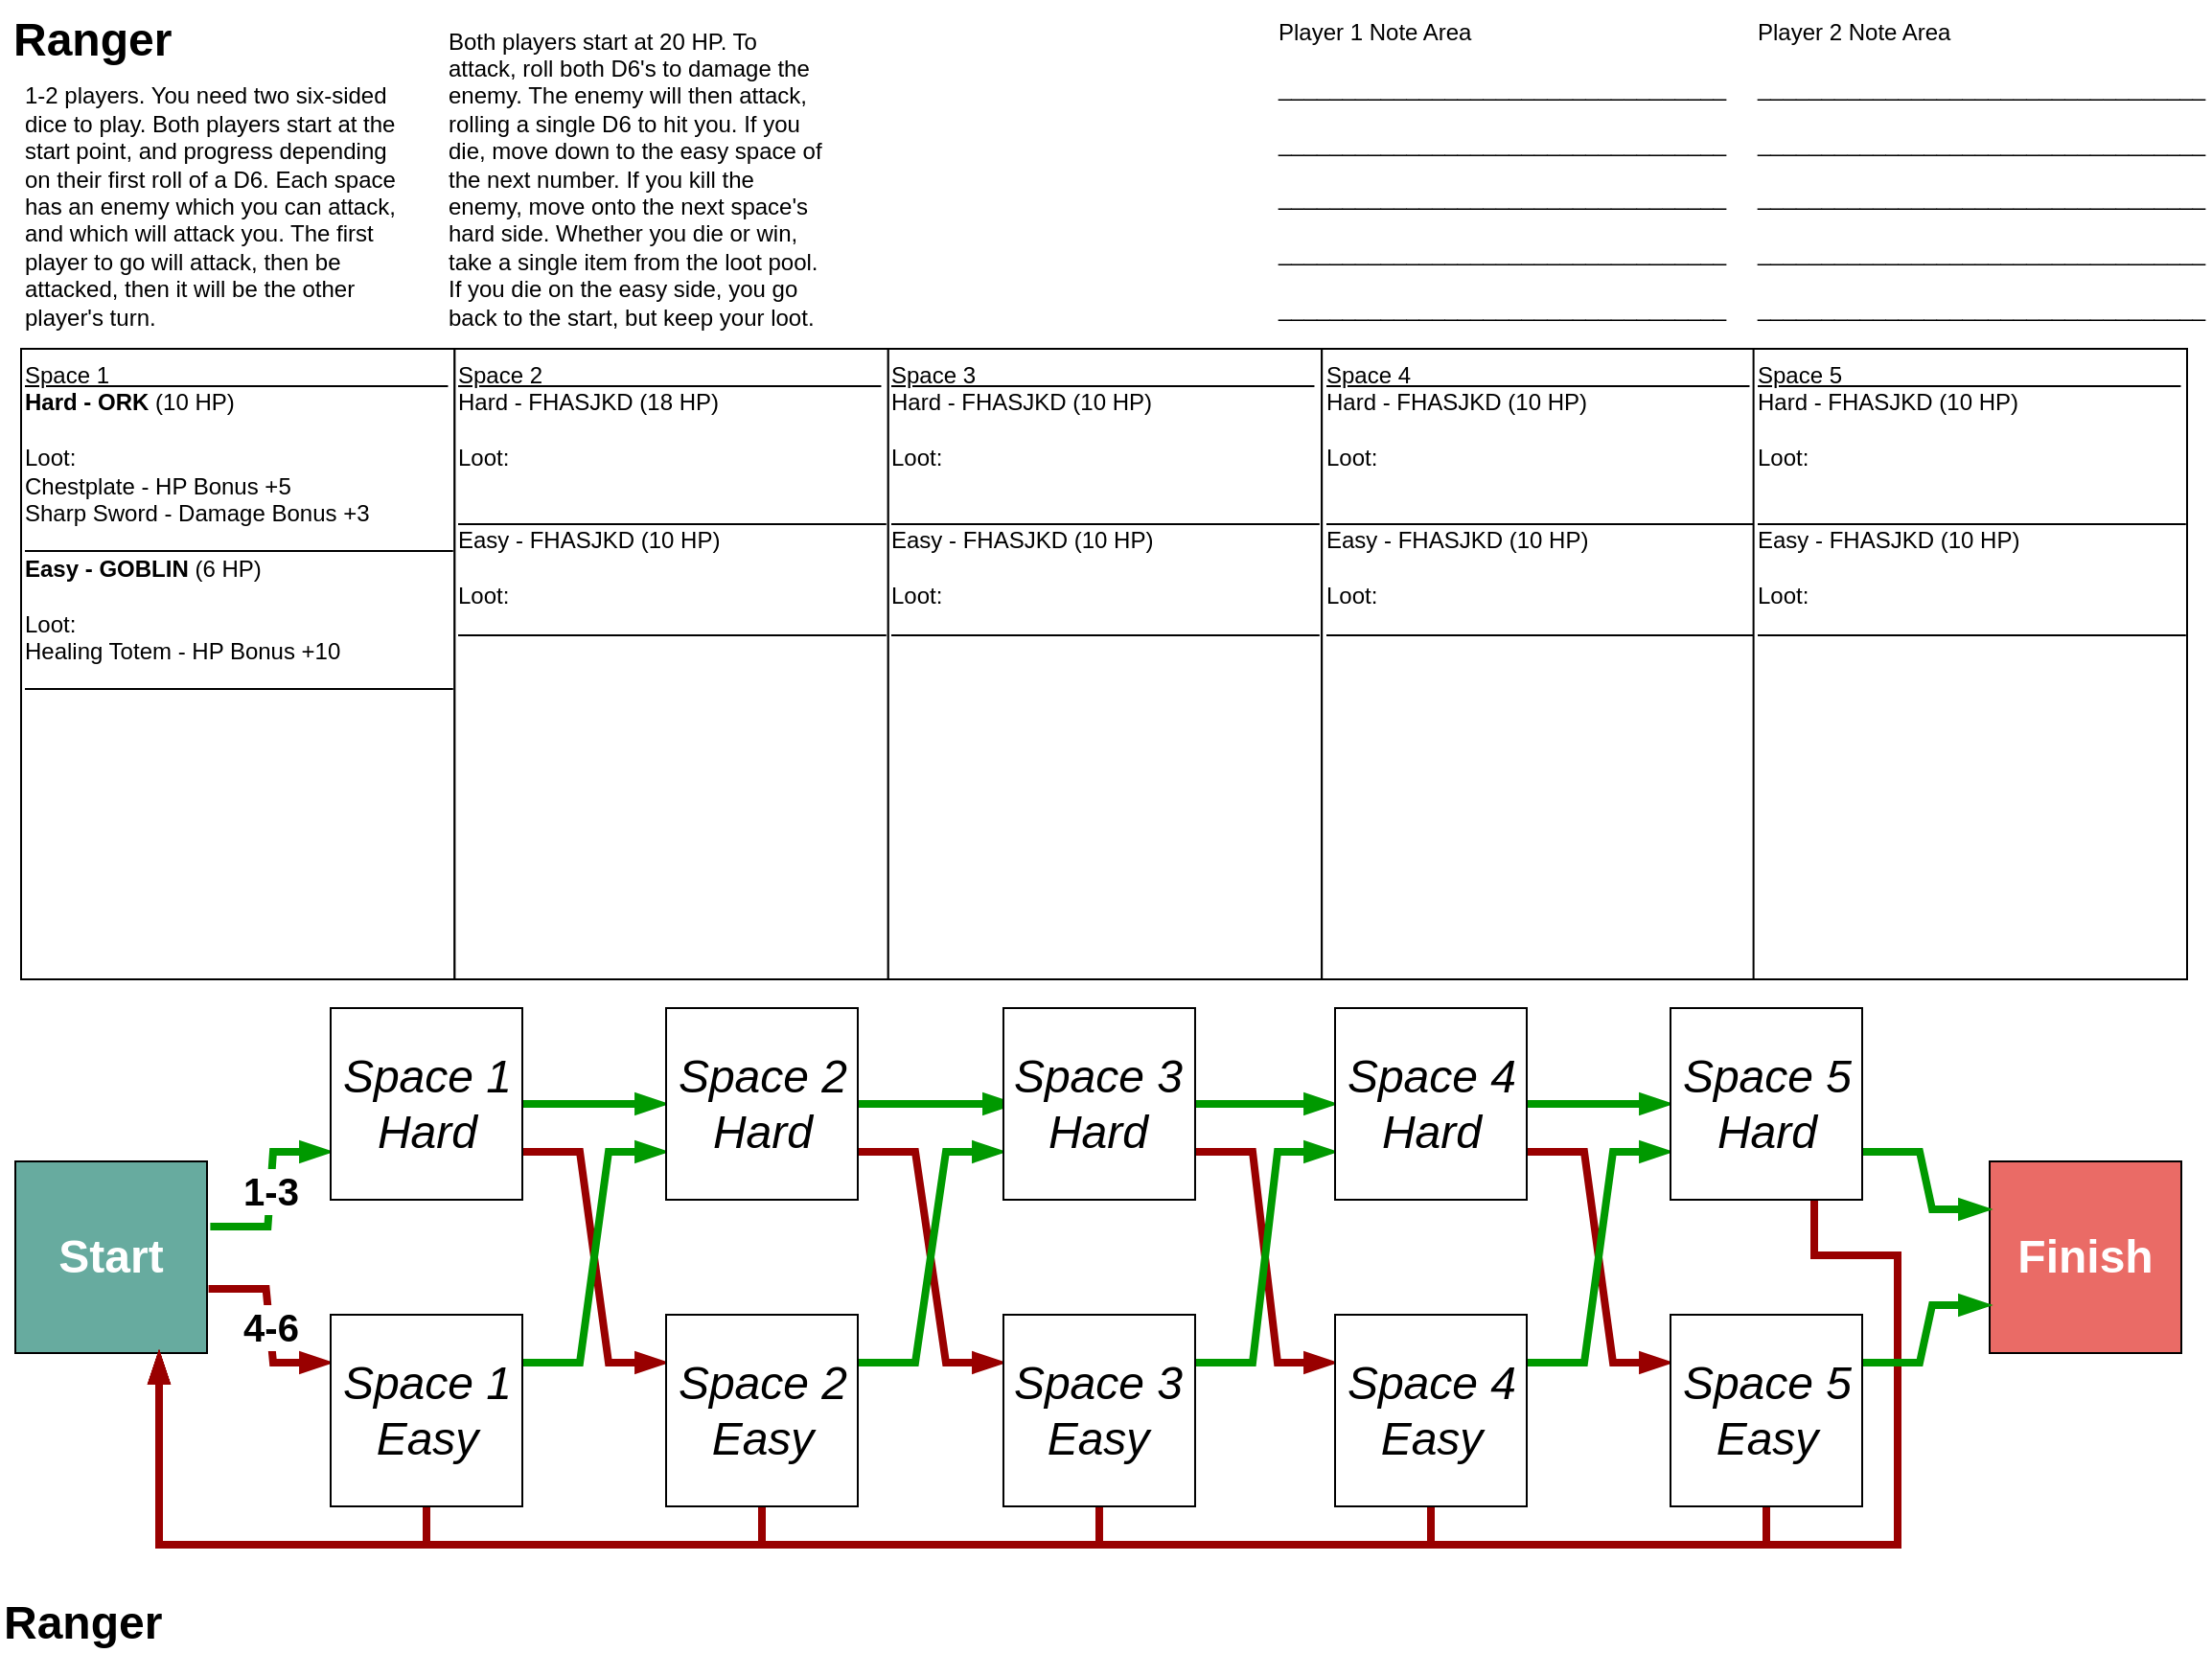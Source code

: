 <mxfile version="13.7.9" type="device"><diagram id="sgAzwdcBSPgjyHLSnam3" name="Page-1"><mxGraphModel dx="1956" dy="1111" grid="0" gridSize="10" guides="1" tooltips="1" connect="1" arrows="1" fold="1" page="1" pageScale="1" pageWidth="1169" pageHeight="827" background="#FFFFFF" math="0" shadow="0"><root><mxCell id="0"/><mxCell id="1" parent="0"/><mxCell id="199" value="&lt;font style=&quot;font-size: 24px&quot;&gt;&lt;b&gt;Ranger&lt;/b&gt;&lt;/font&gt;" style="text;html=1;strokeColor=none;fillColor=none;align=left;verticalAlign=middle;whiteSpace=wrap;rounded=0;labelBackgroundColor=#ffffff;fontSize=16;" parent="1" vertex="1"><mxGeometry x="14" y="11" width="216" height="29" as="geometry"/></mxCell><mxCell id="jTKj2u-NiL81DQnvxjO0-349" value="1-3" style="rounded=0;orthogonalLoop=1;jettySize=auto;html=1;entryX=0;entryY=0.75;entryDx=0;entryDy=0;fontSize=20;exitX=1.017;exitY=0.34;exitDx=0;exitDy=0;fontStyle=1;strokeWidth=4;endArrow=blockThin;endFill=1;edgeStyle=entityRelationEdgeStyle;strokeColor=#009900;exitPerimeter=0;" parent="1" source="72" target="jTKj2u-NiL81DQnvxjO0-335" edge="1"><mxGeometry relative="1" as="geometry"/></mxCell><mxCell id="jTKj2u-NiL81DQnvxjO0-350" value="4-6" style="rounded=0;orthogonalLoop=1;jettySize=auto;html=1;entryX=0;entryY=0.25;entryDx=0;entryDy=0;fontSize=20;exitX=1.008;exitY=0.665;exitDx=0;exitDy=0;fontStyle=1;strokeWidth=4;endArrow=blockThin;endFill=1;edgeStyle=entityRelationEdgeStyle;strokeColor=#990000;exitPerimeter=0;" parent="1" source="72" target="jTKj2u-NiL81DQnvxjO0-336" edge="1"><mxGeometry relative="1" as="geometry"/></mxCell><mxCell id="72" value="Start" style="rounded=0;whiteSpace=wrap;html=1;labelBackgroundColor=none;fontSize=24;fillColor=#67AB9F;fontColor=#FFFFFF;fontStyle=1" parent="1" vertex="1"><mxGeometry x="17" y="611" width="100" height="100" as="geometry"/></mxCell><mxCell id="85" value="Finish" style="rounded=0;whiteSpace=wrap;html=1;labelBackgroundColor=none;fontSize=24;fontColor=#FFFFFF;fillColor=#EA6B66;fontStyle=1" parent="1" vertex="1"><mxGeometry x="1047" y="611" width="100" height="100" as="geometry"/></mxCell><mxCell id="253" value="1-6" style="edgeStyle=orthogonalEdgeStyle;rounded=0;orthogonalLoop=1;jettySize=auto;html=1;endArrow=block;endFill=1;fontSize=10;fontStyle=1;horizontal=1;verticalAlign=middle;labelPosition=center;verticalLabelPosition=middle;align=center;fontFamily=Helvetica;" parent="1" edge="1"><mxGeometry relative="1" as="geometry"><mxPoint x="149" y="1044" as="sourcePoint"/></mxGeometry></mxCell><mxCell id="238" value="4-6" style="edgeStyle=orthogonalEdgeStyle;rounded=0;orthogonalLoop=1;jettySize=auto;html=1;fontSize=10;endArrow=block;endFill=1;fontStyle=1;horizontal=1;verticalAlign=middle;labelPosition=center;verticalLabelPosition=middle;align=center;fontFamily=Helvetica;" parent="1" edge="1"><mxGeometry relative="1" as="geometry"><mxPoint x="189" y="883.5" as="targetPoint"/></mxGeometry></mxCell><mxCell id="258" value="4-6" style="edgeStyle=orthogonalEdgeStyle;rounded=0;orthogonalLoop=1;jettySize=auto;html=1;entryX=0;entryY=0.25;entryDx=0;entryDy=0;endArrow=block;endFill=1;fontSize=10;exitX=1;exitY=0.75;exitDx=0;exitDy=0;fontStyle=1;horizontal=1;verticalAlign=middle;labelPosition=center;verticalLabelPosition=middle;align=center;fontFamily=Helvetica;" parent="1" edge="1"><mxGeometry relative="1" as="geometry"><mxPoint x="269" y="1074" as="targetPoint"/></mxGeometry></mxCell><mxCell id="249" value="2-3" style="edgeStyle=orthogonalEdgeStyle;rounded=0;orthogonalLoop=1;jettySize=auto;html=1;entryX=0;entryY=0.5;entryDx=0;entryDy=0;fontSize=10;exitX=1;exitY=0.25;exitDx=0;exitDy=0;endArrow=block;endFill=1;fontStyle=1;horizontal=1;verticalAlign=middle;labelPosition=center;verticalLabelPosition=middle;align=center;fontFamily=Helvetica;" parent="1" edge="1"><mxGeometry relative="1" as="geometry"><mxPoint x="269" y="843.5" as="targetPoint"/></mxGeometry></mxCell><mxCell id="283" value="3-6" style="edgeStyle=orthogonalEdgeStyle;rounded=0;orthogonalLoop=1;jettySize=auto;html=1;entryX=0;entryY=0.5;entryDx=0;entryDy=0;endArrow=block;endFill=1;fontFamily=Helvetica;fontSize=10;fontColor=#000000;fontStyle=1" parent="1" edge="1"><mxGeometry relative="1" as="geometry"><mxPoint x="309" y="1084" as="sourcePoint"/></mxGeometry></mxCell><mxCell id="276" value="1-3" style="edgeStyle=orthogonalEdgeStyle;rounded=0;orthogonalLoop=1;jettySize=auto;html=1;entryX=0;entryY=0.25;entryDx=0;entryDy=0;endArrow=block;endFill=1;fontFamily=Helvetica;fontSize=10;fontColor=#000000;exitX=1;exitY=0.25;exitDx=0;exitDy=0;fontStyle=1" parent="1" edge="1"><mxGeometry relative="1" as="geometry"><mxPoint x="349" y="833.5" as="targetPoint"/></mxGeometry></mxCell><mxCell id="300" value="1-4" style="edgeStyle=orthogonalEdgeStyle;rounded=0;orthogonalLoop=1;jettySize=auto;html=1;entryX=0.25;entryY=1;entryDx=0;entryDy=0;endArrow=block;endFill=1;fontFamily=Helvetica;fontSize=10;fontColor=#000000;fontStyle=1" parent="1" edge="1"><mxGeometry relative="1" as="geometry"><Array as="points"><mxPoint x="439" y="1075"/></Array><mxPoint x="439" y="1064" as="targetPoint"/></mxGeometry></mxCell><mxCell id="309" value="6" style="edgeStyle=orthogonalEdgeStyle;rounded=0;orthogonalLoop=1;jettySize=auto;html=1;entryX=0.25;entryY=1;entryDx=0;entryDy=0;endArrow=block;endFill=1;fontFamily=Helvetica;fontSize=10;fontColor=#000000;exitX=1;exitY=0.75;exitDx=0;exitDy=0;fontStyle=1" parent="1" edge="1"><mxGeometry relative="1" as="geometry"><mxPoint x="599" y="1064" as="targetPoint"/></mxGeometry></mxCell><mxCell id="308" value="1-6" style="edgeStyle=orthogonalEdgeStyle;rounded=0;orthogonalLoop=1;jettySize=auto;html=1;entryX=0.5;entryY=0;entryDx=0;entryDy=0;endArrow=block;endFill=1;fontFamily=Helvetica;fontSize=10;fontColor=#000000;fontStyle=1" parent="1" edge="1"><mxGeometry relative="1" as="geometry"><mxPoint x="449" y="863.5" as="targetPoint"/></mxGeometry></mxCell><mxCell id="319" value="1-2" style="edgeStyle=orthogonalEdgeStyle;rounded=0;orthogonalLoop=1;jettySize=auto;html=1;entryX=0;entryY=0.5;entryDx=0;entryDy=0;endArrow=block;endFill=1;fontFamily=Helvetica;fontSize=10;fontColor=#000000;fontStyle=1" parent="1" edge="1"><mxGeometry relative="1" as="geometry"><mxPoint x="589" y="883" as="targetPoint"/></mxGeometry></mxCell><mxCell id="315" value="1-3" style="edgeStyle=orthogonalEdgeStyle;rounded=0;orthogonalLoop=1;jettySize=auto;html=1;entryX=0;entryY=0.75;entryDx=0;entryDy=0;endArrow=block;endFill=1;fontFamily=Helvetica;fontSize=10;fontColor=#000000;fontStyle=1" parent="1" edge="1"><mxGeometry relative="1" as="geometry"><Array as="points"><mxPoint x="649" y="1054"/></Array><mxPoint x="669" y="1054" as="targetPoint"/></mxGeometry></mxCell><mxCell id="328" value="1-3" style="edgeStyle=orthogonalEdgeStyle;rounded=0;orthogonalLoop=1;jettySize=auto;html=1;entryX=0;entryY=0.5;entryDx=0;entryDy=0;endArrow=block;endFill=1;fontFamily=Helvetica;fontSize=10;fontColor=#000000;fontStyle=1" parent="1" edge="1"><mxGeometry relative="1" as="geometry"><mxPoint x="629" y="883" as="sourcePoint"/></mxGeometry></mxCell><mxCell id="327" value="1-4" style="edgeStyle=orthogonalEdgeStyle;rounded=0;orthogonalLoop=1;jettySize=auto;html=1;entryX=1;entryY=0.5;entryDx=0;entryDy=0;endArrow=block;endFill=1;fontFamily=Helvetica;fontSize=10;fontColor=#000000;fontStyle=1" parent="1" edge="1"><mxGeometry relative="1" as="geometry"><mxPoint x="669" y="1044" as="sourcePoint"/></mxGeometry></mxCell><mxCell id="TPcebYR7O968TR7-VPbS-356" style="rounded=0;orthogonalLoop=1;jettySize=auto;html=1;fontSize=16;entryX=0;entryY=0.25;entryDx=0;entryDy=0;exitX=1;exitY=0.75;exitDx=0;exitDy=0;edgeStyle=entityRelationEdgeStyle;strokeColor=#990000;strokeWidth=4;endArrow=blockThin;endFill=1;" parent="1" source="jTKj2u-NiL81DQnvxjO0-335" target="jTKj2u-NiL81DQnvxjO0-339" edge="1"><mxGeometry relative="1" as="geometry"><mxPoint x="312" y="667.167" as="targetPoint"/></mxGeometry></mxCell><mxCell id="TPcebYR7O968TR7-VPbS-358" style="edgeStyle=none;rounded=0;orthogonalLoop=1;jettySize=auto;html=1;fontSize=16;strokeWidth=4;endArrow=blockThin;endFill=1;strokeColor=#009900;" parent="1" source="jTKj2u-NiL81DQnvxjO0-335" target="jTKj2u-NiL81DQnvxjO0-337" edge="1"><mxGeometry relative="1" as="geometry"/></mxCell><mxCell id="jTKj2u-NiL81DQnvxjO0-335" value="Space 1&lt;br&gt;Hard" style="rounded=0;whiteSpace=wrap;html=1;fontSize=24;fontStyle=2" parent="1" vertex="1"><mxGeometry x="181.5" y="531" width="100" height="100" as="geometry"/></mxCell><mxCell id="TPcebYR7O968TR7-VPbS-357" style="edgeStyle=entityRelationEdgeStyle;rounded=0;orthogonalLoop=1;jettySize=auto;html=1;entryX=0;entryY=0.75;entryDx=0;entryDy=0;fontSize=16;exitX=1;exitY=0.25;exitDx=0;exitDy=0;strokeWidth=4;endArrow=blockThin;endFill=1;strokeColor=#009900;" parent="1" source="jTKj2u-NiL81DQnvxjO0-336" target="jTKj2u-NiL81DQnvxjO0-337" edge="1"><mxGeometry relative="1" as="geometry"/></mxCell><mxCell id="TPcebYR7O968TR7-VPbS-359" style="edgeStyle=orthogonalEdgeStyle;rounded=0;orthogonalLoop=1;jettySize=auto;html=1;entryX=0.75;entryY=1;entryDx=0;entryDy=0;fontSize=16;strokeWidth=4;endArrow=blockThin;endFill=1;strokeColor=#990000;exitX=0.5;exitY=1;exitDx=0;exitDy=0;" parent="1" source="jTKj2u-NiL81DQnvxjO0-336" target="72" edge="1"><mxGeometry relative="1" as="geometry"><mxPoint x="522" y="827" as="targetPoint"/></mxGeometry></mxCell><mxCell id="jTKj2u-NiL81DQnvxjO0-336" value="Space 1&lt;br&gt;Easy" style="rounded=0;whiteSpace=wrap;html=1;fontSize=24;fontStyle=2" parent="1" vertex="1"><mxGeometry x="181.5" y="691" width="100" height="100" as="geometry"/></mxCell><mxCell id="TPcebYR7O968TR7-VPbS-360" style="edgeStyle=entityRelationEdgeStyle;rounded=0;orthogonalLoop=1;jettySize=auto;html=1;entryX=0.055;entryY=0.5;entryDx=0;entryDy=0;entryPerimeter=0;fontSize=16;strokeWidth=4;endArrow=blockThin;endFill=1;strokeColor=#009900;" parent="1" source="jTKj2u-NiL81DQnvxjO0-337" target="jTKj2u-NiL81DQnvxjO0-341" edge="1"><mxGeometry relative="1" as="geometry"/></mxCell><mxCell id="TPcebYR7O968TR7-VPbS-361" style="edgeStyle=entityRelationEdgeStyle;rounded=0;orthogonalLoop=1;jettySize=auto;html=1;entryX=0;entryY=0.25;entryDx=0;entryDy=0;fontSize=16;exitX=1;exitY=0.75;exitDx=0;exitDy=0;strokeColor=#990000;strokeWidth=4;endArrow=blockThin;endFill=1;" parent="1" source="jTKj2u-NiL81DQnvxjO0-337" target="jTKj2u-NiL81DQnvxjO0-342" edge="1"><mxGeometry relative="1" as="geometry"/></mxCell><mxCell id="jTKj2u-NiL81DQnvxjO0-337" value="Space 2&lt;br&gt;Hard" style="rounded=0;whiteSpace=wrap;html=1;fontSize=24;fontStyle=2" parent="1" vertex="1"><mxGeometry x="356.5" y="531" width="100" height="100" as="geometry"/></mxCell><mxCell id="TPcebYR7O968TR7-VPbS-362" style="edgeStyle=entityRelationEdgeStyle;rounded=0;orthogonalLoop=1;jettySize=auto;html=1;entryX=0;entryY=0.75;entryDx=0;entryDy=0;fontSize=16;exitX=1;exitY=0.25;exitDx=0;exitDy=0;strokeWidth=4;endArrow=blockThin;endFill=1;strokeColor=#009900;" parent="1" source="jTKj2u-NiL81DQnvxjO0-339" target="jTKj2u-NiL81DQnvxjO0-341" edge="1"><mxGeometry relative="1" as="geometry"/></mxCell><mxCell id="TPcebYR7O968TR7-VPbS-363" style="rounded=0;orthogonalLoop=1;jettySize=auto;html=1;entryX=0.75;entryY=1;entryDx=0;entryDy=0;fontSize=16;strokeWidth=4;endArrow=blockThin;endFill=1;strokeColor=#990000;exitX=0.5;exitY=1;exitDx=0;exitDy=0;edgeStyle=orthogonalEdgeStyle;" parent="1" source="jTKj2u-NiL81DQnvxjO0-339" target="72" edge="1"><mxGeometry relative="1" as="geometry"><mxPoint x="522" y="827" as="targetPoint"/></mxGeometry></mxCell><mxCell id="jTKj2u-NiL81DQnvxjO0-339" value="Space 2&lt;br&gt;Easy" style="rounded=0;whiteSpace=wrap;html=1;fontSize=24;fontStyle=2" parent="1" vertex="1"><mxGeometry x="356.5" y="691" width="100" height="100" as="geometry"/></mxCell><mxCell id="TPcebYR7O968TR7-VPbS-365" style="edgeStyle=entityRelationEdgeStyle;rounded=0;orthogonalLoop=1;jettySize=auto;html=1;entryX=0;entryY=0.5;entryDx=0;entryDy=0;fontSize=16;strokeWidth=4;endArrow=blockThin;endFill=1;strokeColor=#009900;" parent="1" source="jTKj2u-NiL81DQnvxjO0-341" target="jTKj2u-NiL81DQnvxjO0-343" edge="1"><mxGeometry relative="1" as="geometry"/></mxCell><mxCell id="TPcebYR7O968TR7-VPbS-367" style="edgeStyle=entityRelationEdgeStyle;rounded=0;orthogonalLoop=1;jettySize=auto;html=1;entryX=0;entryY=0.25;entryDx=0;entryDy=0;fontSize=16;exitX=1;exitY=0.75;exitDx=0;exitDy=0;strokeColor=#990000;strokeWidth=4;endArrow=blockThin;endFill=1;" parent="1" source="jTKj2u-NiL81DQnvxjO0-341" target="jTKj2u-NiL81DQnvxjO0-344" edge="1"><mxGeometry relative="1" as="geometry"/></mxCell><mxCell id="jTKj2u-NiL81DQnvxjO0-341" value="Space 3&lt;br&gt;Hard" style="rounded=0;whiteSpace=wrap;html=1;fontSize=24;fontStyle=2" parent="1" vertex="1"><mxGeometry x="532.49" y="531" width="100" height="100" as="geometry"/></mxCell><mxCell id="TPcebYR7O968TR7-VPbS-364" style="rounded=0;orthogonalLoop=1;jettySize=auto;html=1;fontSize=16;strokeWidth=4;endArrow=blockThin;endFill=1;strokeColor=#990000;entryX=0.75;entryY=1;entryDx=0;entryDy=0;exitX=0.5;exitY=1;exitDx=0;exitDy=0;edgeStyle=orthogonalEdgeStyle;" parent="1" source="jTKj2u-NiL81DQnvxjO0-342" target="72" edge="1"><mxGeometry relative="1" as="geometry"><mxPoint x="582" y="810.0" as="targetPoint"/></mxGeometry></mxCell><mxCell id="TPcebYR7O968TR7-VPbS-368" style="edgeStyle=entityRelationEdgeStyle;rounded=0;orthogonalLoop=1;jettySize=auto;html=1;entryX=0;entryY=0.75;entryDx=0;entryDy=0;fontSize=16;exitX=1;exitY=0.25;exitDx=0;exitDy=0;strokeWidth=4;endArrow=blockThin;endFill=1;strokeColor=#009900;" parent="1" source="jTKj2u-NiL81DQnvxjO0-342" target="jTKj2u-NiL81DQnvxjO0-343" edge="1"><mxGeometry relative="1" as="geometry"><mxPoint x="658" y="712" as="sourcePoint"/></mxGeometry></mxCell><mxCell id="jTKj2u-NiL81DQnvxjO0-342" value="Space 3&lt;br&gt;Easy" style="rounded=0;whiteSpace=wrap;html=1;fontSize=24;fontStyle=2" parent="1" vertex="1"><mxGeometry x="532.49" y="691" width="100" height="100" as="geometry"/></mxCell><mxCell id="TPcebYR7O968TR7-VPbS-371" style="edgeStyle=none;rounded=0;orthogonalLoop=1;jettySize=auto;html=1;entryX=0;entryY=0.5;entryDx=0;entryDy=0;fontSize=16;strokeWidth=4;endArrow=blockThin;endFill=1;strokeColor=#009900;" parent="1" source="jTKj2u-NiL81DQnvxjO0-343" target="jTKj2u-NiL81DQnvxjO0-347" edge="1"><mxGeometry relative="1" as="geometry"/></mxCell><mxCell id="TPcebYR7O968TR7-VPbS-375" style="edgeStyle=entityRelationEdgeStyle;rounded=0;orthogonalLoop=1;jettySize=auto;html=1;entryX=0;entryY=0.25;entryDx=0;entryDy=0;fontSize=16;exitX=1;exitY=0.75;exitDx=0;exitDy=0;strokeColor=#990000;strokeWidth=4;endArrow=blockThin;endFill=1;" parent="1" source="jTKj2u-NiL81DQnvxjO0-343" target="jTKj2u-NiL81DQnvxjO0-348" edge="1"><mxGeometry relative="1" as="geometry"/></mxCell><mxCell id="jTKj2u-NiL81DQnvxjO0-343" value="Space 4&lt;br&gt;Hard" style="rounded=0;whiteSpace=wrap;html=1;fontSize=24;fontStyle=2" parent="1" vertex="1"><mxGeometry x="705.5" y="531" width="100" height="100" as="geometry"/></mxCell><mxCell id="TPcebYR7O968TR7-VPbS-373" style="edgeStyle=entityRelationEdgeStyle;rounded=0;orthogonalLoop=1;jettySize=auto;html=1;entryX=0;entryY=0.75;entryDx=0;entryDy=0;fontSize=16;exitX=1;exitY=0.25;exitDx=0;exitDy=0;strokeWidth=4;endArrow=blockThin;endFill=1;strokeColor=#009900;" parent="1" source="jTKj2u-NiL81DQnvxjO0-344" target="jTKj2u-NiL81DQnvxjO0-347" edge="1"><mxGeometry relative="1" as="geometry"/></mxCell><mxCell id="TPcebYR7O968TR7-VPbS-376" style="edgeStyle=orthogonalEdgeStyle;rounded=0;orthogonalLoop=1;jettySize=auto;html=1;entryX=0.75;entryY=1;entryDx=0;entryDy=0;fontSize=16;strokeWidth=4;endArrow=blockThin;endFill=1;strokeColor=#990000;exitX=0.5;exitY=1;exitDx=0;exitDy=0;" parent="1" source="jTKj2u-NiL81DQnvxjO0-344" target="72" edge="1"><mxGeometry relative="1" as="geometry"><mxPoint x="642" y="827" as="targetPoint"/></mxGeometry></mxCell><mxCell id="jTKj2u-NiL81DQnvxjO0-344" value="Space 4&lt;br&gt;Easy" style="rounded=0;whiteSpace=wrap;html=1;fontSize=24;fontStyle=2" parent="1" vertex="1"><mxGeometry x="705.5" y="691" width="100" height="100" as="geometry"/></mxCell><mxCell id="TPcebYR7O968TR7-VPbS-369" style="rounded=0;orthogonalLoop=1;jettySize=auto;html=1;entryX=0;entryY=0.25;entryDx=0;entryDy=0;fontSize=16;exitX=1;exitY=0.75;exitDx=0;exitDy=0;strokeWidth=4;endArrow=blockThin;endFill=1;edgeStyle=entityRelationEdgeStyle;strokeColor=#009900;" parent="1" source="jTKj2u-NiL81DQnvxjO0-347" target="85" edge="1"><mxGeometry relative="1" as="geometry"/></mxCell><mxCell id="TPcebYR7O968TR7-VPbS-380" style="edgeStyle=orthogonalEdgeStyle;rounded=0;orthogonalLoop=1;jettySize=auto;html=1;entryX=0.75;entryY=1;entryDx=0;entryDy=0;endArrow=blockThin;endFill=1;strokeColor=#990000;strokeWidth=4;fontSize=16;exitX=0.75;exitY=1;exitDx=0;exitDy=0;" parent="1" source="jTKj2u-NiL81DQnvxjO0-347" target="72" edge="1"><mxGeometry relative="1" as="geometry"><Array as="points"><mxPoint x="956" y="660"/><mxPoint x="999" y="660"/><mxPoint x="999" y="811"/><mxPoint x="92" y="811"/></Array><mxPoint x="642" y="827" as="targetPoint"/></mxGeometry></mxCell><mxCell id="jTKj2u-NiL81DQnvxjO0-347" value="Space 5&lt;br&gt;Hard" style="rounded=0;whiteSpace=wrap;html=1;fontSize=24;fontStyle=2" parent="1" vertex="1"><mxGeometry x="880.5" y="531" width="100" height="100" as="geometry"/></mxCell><mxCell id="TPcebYR7O968TR7-VPbS-370" style="rounded=0;orthogonalLoop=1;jettySize=auto;html=1;entryX=0;entryY=0.75;entryDx=0;entryDy=0;fontSize=16;exitX=1;exitY=0.25;exitDx=0;exitDy=0;strokeWidth=4;endArrow=blockThin;endFill=1;edgeStyle=entityRelationEdgeStyle;strokeColor=#009900;" parent="1" source="jTKj2u-NiL81DQnvxjO0-348" target="85" edge="1"><mxGeometry relative="1" as="geometry"/></mxCell><mxCell id="TPcebYR7O968TR7-VPbS-379" style="edgeStyle=orthogonalEdgeStyle;rounded=0;orthogonalLoop=1;jettySize=auto;html=1;entryX=0.75;entryY=1;entryDx=0;entryDy=0;endArrow=blockThin;endFill=1;strokeWidth=4;fontSize=16;exitX=0.5;exitY=1;exitDx=0;exitDy=0;strokeColor=#990000;" parent="1" source="jTKj2u-NiL81DQnvxjO0-348" target="72" edge="1"><mxGeometry relative="1" as="geometry"><mxPoint x="642" y="827" as="targetPoint"/></mxGeometry></mxCell><mxCell id="jTKj2u-NiL81DQnvxjO0-348" value="Space 5&lt;br&gt;Easy" style="rounded=0;whiteSpace=wrap;html=1;fontSize=24;fontStyle=2" parent="1" vertex="1"><mxGeometry x="880.5" y="691" width="100" height="100" as="geometry"/></mxCell><mxCell id="TPcebYR7O968TR7-VPbS-348" value="Player 1 Note Area&lt;br&gt;&lt;br&gt;___________________________________&lt;br&gt;&lt;br&gt;___________________________________&lt;br&gt;&lt;br&gt;___________________________________&lt;br&gt;&lt;br&gt;___________________________________&lt;br&gt;&lt;br&gt;___________________________________" style="text;html=1;strokeColor=none;fillColor=none;align=left;verticalAlign=top;whiteSpace=wrap;rounded=0;" parent="1" vertex="1"><mxGeometry x="674" y="8" width="239" height="162" as="geometry"/></mxCell><mxCell id="TPcebYR7O968TR7-VPbS-350" value="Player 2 Note Area&lt;br&gt;&lt;br&gt;___________________________________&lt;br&gt;&lt;br&gt;___________________________________&lt;br&gt;&lt;br&gt;___________________________________&lt;br&gt;&lt;br&gt;___________________________________&lt;br&gt;&lt;br&gt;___________________________________" style="text;html=1;strokeColor=none;fillColor=none;align=left;verticalAlign=top;whiteSpace=wrap;rounded=0;" parent="1" vertex="1"><mxGeometry x="924" y="8" width="238" height="165" as="geometry"/></mxCell><mxCell id="TPcebYR7O968TR7-VPbS-354" value="Both players start at 20 HP. To attack, roll both D6's to damage the enemy. The enemy will then attack, rolling a single D6 to hit you. If you die, move down to the easy space of the next number. If you kill the enemy, move onto the next space's hard side. Whether you die or win, take a single item from the loot pool. If you die on the easy side, you go back to the start, but keep your loot." style="text;html=1;strokeColor=none;fillColor=none;align=left;verticalAlign=bottom;whiteSpace=wrap;rounded=0;" parent="1" vertex="1"><mxGeometry x="241" y="5.75" width="200" height="174" as="geometry"/></mxCell><mxCell id="TPcebYR7O968TR7-VPbS-355" value="1-2 players. You need two six-sided dice to play. Both players start at the start point, and progress depending on their first roll of a D6. Each space has an enemy which you can attack, and which will attack you. The first player to go will attack, then be attacked, then it will be the other player's turn." style="text;html=1;strokeColor=none;fillColor=none;align=left;verticalAlign=bottom;whiteSpace=wrap;rounded=0;" parent="1" vertex="1"><mxGeometry x="20" y="43.75" width="200" height="136" as="geometry"/></mxCell><mxCell id="TPcebYR7O968TR7-VPbS-336" value="&lt;font style=&quot;font-size: 12px ; line-height: 100%&quot;&gt;&lt;u style=&quot;font-size: 12px&quot;&gt;Space 1&amp;nbsp; &amp;nbsp; &amp;nbsp; &amp;nbsp; &amp;nbsp; &amp;nbsp; &amp;nbsp; &amp;nbsp; &amp;nbsp; &amp;nbsp; &amp;nbsp; &amp;nbsp; &amp;nbsp; &amp;nbsp; &amp;nbsp; &amp;nbsp; &amp;nbsp; &amp;nbsp; &amp;nbsp; &amp;nbsp; &amp;nbsp; &amp;nbsp; &amp;nbsp; &amp;nbsp; &amp;nbsp; &amp;nbsp; &amp;nbsp;&lt;/u&gt;&lt;br style=&quot;font-size: 12px&quot;&gt;&lt;b style=&quot;font-size: 12px&quot;&gt;Hard - ORK &lt;/b&gt;&lt;span style=&quot;font-size: 12px&quot;&gt;(&lt;/span&gt;10 HP)&lt;br style=&quot;font-size: 12px&quot;&gt;&lt;br style=&quot;font-size: 12px&quot;&gt;Loot:&amp;nbsp; &amp;nbsp; &amp;nbsp; &amp;nbsp; &amp;nbsp; &amp;nbsp; &amp;nbsp; &amp;nbsp; &amp;nbsp; &amp;nbsp; &amp;nbsp; &amp;nbsp; &amp;nbsp; &amp;nbsp; &amp;nbsp; &amp;nbsp; &amp;nbsp; &amp;nbsp; &amp;nbsp; &amp;nbsp; &amp;nbsp;&amp;nbsp;&lt;br style=&quot;font-size: 12px&quot;&gt;Chestplate - HP Bonus +5&lt;br style=&quot;font-size: 12px&quot;&gt;Sharp Sword - Damage Bonus +3&lt;br style=&quot;font-size: 12px&quot;&gt;&lt;u style=&quot;font-size: 12px&quot;&gt;&amp;nbsp; &amp;nbsp; &amp;nbsp; &amp;nbsp; &amp;nbsp; &amp;nbsp; &amp;nbsp; &amp;nbsp; &amp;nbsp; &amp;nbsp; &amp;nbsp; &amp;nbsp; &amp;nbsp; &amp;nbsp; &amp;nbsp; &amp;nbsp; &amp;nbsp; &amp;nbsp; &amp;nbsp; &amp;nbsp; &amp;nbsp; &amp;nbsp; &amp;nbsp; &amp;nbsp; &amp;nbsp; &amp;nbsp; &amp;nbsp; &amp;nbsp; &amp;nbsp; &amp;nbsp; &amp;nbsp; &amp;nbsp; &amp;nbsp; &amp;nbsp;&lt;/u&gt;&lt;br style=&quot;font-size: 12px&quot;&gt;&lt;b style=&quot;font-size: 12px&quot;&gt;Easy - GOBLIN&lt;/b&gt;&lt;span style=&quot;font-size: 12px&quot;&gt;&amp;nbsp;(6 HP)&lt;br style=&quot;font-size: 12px&quot;&gt;&lt;/span&gt;&lt;br style=&quot;font-size: 12px&quot;&gt;Loot:&amp;nbsp; &amp;nbsp; &amp;nbsp; &amp;nbsp; &amp;nbsp; &amp;nbsp; &amp;nbsp; &amp;nbsp; &amp;nbsp; &amp;nbsp; &amp;nbsp; &amp;nbsp; &amp;nbsp; &amp;nbsp; &amp;nbsp; &amp;nbsp; &amp;nbsp; &amp;nbsp; &amp;nbsp; &amp;nbsp; &amp;nbsp;&amp;nbsp;&lt;br style=&quot;font-size: 12px&quot;&gt;Healing Totem - HP Bonus +10&lt;br style=&quot;font-size: 12px&quot;&gt;&lt;u style=&quot;font-size: 12px&quot;&gt;&amp;nbsp; &amp;nbsp; &amp;nbsp; &amp;nbsp; &amp;nbsp; &amp;nbsp; &amp;nbsp; &amp;nbsp; &amp;nbsp; &amp;nbsp; &amp;nbsp; &amp;nbsp; &amp;nbsp; &amp;nbsp; &amp;nbsp; &amp;nbsp; &amp;nbsp; &amp;nbsp; &amp;nbsp; &amp;nbsp; &amp;nbsp; &amp;nbsp; &amp;nbsp; &amp;nbsp; &amp;nbsp; &amp;nbsp; &amp;nbsp; &amp;nbsp; &amp;nbsp; &amp;nbsp; &amp;nbsp; &amp;nbsp; &amp;nbsp; &amp;nbsp;&lt;/u&gt;&lt;br style=&quot;font-size: 12px&quot;&gt;&lt;/font&gt;" style="rounded=0;whiteSpace=wrap;html=1;fontSize=12;align=left;verticalAlign=top;" parent="1" vertex="1"><mxGeometry x="20" y="187" width="226.197" height="329" as="geometry"/></mxCell><mxCell id="TPcebYR7O968TR7-VPbS-342" value="&lt;u style=&quot;font-size: 12px&quot;&gt;Space 2&amp;nbsp; &amp;nbsp; &amp;nbsp; &amp;nbsp; &amp;nbsp; &amp;nbsp; &amp;nbsp; &amp;nbsp; &amp;nbsp; &amp;nbsp; &amp;nbsp; &amp;nbsp; &amp;nbsp; &amp;nbsp; &amp;nbsp; &amp;nbsp; &amp;nbsp; &amp;nbsp; &amp;nbsp; &amp;nbsp; &amp;nbsp; &amp;nbsp; &amp;nbsp; &amp;nbsp; &amp;nbsp; &amp;nbsp; &amp;nbsp;&lt;/u&gt;&lt;br style=&quot;font-size: 12px&quot;&gt;Hard - FHASJKD (18 HP)&lt;br style=&quot;font-size: 12px&quot;&gt;&lt;br style=&quot;font-size: 12px&quot;&gt;Loot:&lt;br style=&quot;font-size: 12px&quot;&gt;&lt;br style=&quot;font-size: 12px&quot;&gt;&lt;u&gt;&amp;nbsp; &amp;nbsp; &amp;nbsp; &amp;nbsp; &amp;nbsp; &amp;nbsp; &amp;nbsp; &amp;nbsp; &amp;nbsp; &amp;nbsp; &amp;nbsp; &amp;nbsp; &amp;nbsp; &amp;nbsp; &amp;nbsp; &amp;nbsp; &amp;nbsp; &amp;nbsp; &amp;nbsp; &amp;nbsp; &amp;nbsp; &amp;nbsp; &amp;nbsp; &amp;nbsp; &amp;nbsp; &amp;nbsp; &amp;nbsp; &amp;nbsp; &amp;nbsp; &amp;nbsp; &amp;nbsp; &amp;nbsp; &amp;nbsp; &amp;nbsp;&lt;/u&gt;&lt;br style=&quot;font-size: 12px&quot;&gt;Easy - FHASJKD (10 HP)&lt;br&gt;&lt;br style=&quot;font-size: 12px&quot;&gt;Loot:&lt;br&gt;&lt;u&gt;&amp;nbsp; &amp;nbsp; &amp;nbsp; &amp;nbsp; &amp;nbsp; &amp;nbsp; &amp;nbsp; &amp;nbsp; &amp;nbsp; &amp;nbsp; &amp;nbsp; &amp;nbsp; &amp;nbsp; &amp;nbsp; &amp;nbsp; &amp;nbsp; &amp;nbsp; &amp;nbsp; &amp;nbsp; &amp;nbsp; &amp;nbsp; &amp;nbsp; &amp;nbsp; &amp;nbsp; &amp;nbsp; &amp;nbsp; &amp;nbsp; &amp;nbsp; &amp;nbsp; &amp;nbsp; &amp;nbsp; &amp;nbsp; &amp;nbsp; &amp;nbsp;&lt;/u&gt;" style="rounded=0;whiteSpace=wrap;html=1;fontSize=12;align=left;verticalAlign=top;" parent="1" vertex="1"><mxGeometry x="246.197" y="187" width="226.197" height="329" as="geometry"/></mxCell><mxCell id="TPcebYR7O968TR7-VPbS-343" value="&lt;u&gt;Space 3&amp;nbsp; &amp;nbsp; &amp;nbsp; &amp;nbsp; &amp;nbsp; &amp;nbsp; &amp;nbsp; &amp;nbsp; &amp;nbsp; &amp;nbsp; &amp;nbsp; &amp;nbsp; &amp;nbsp; &amp;nbsp; &amp;nbsp; &amp;nbsp; &amp;nbsp; &amp;nbsp; &amp;nbsp; &amp;nbsp; &amp;nbsp; &amp;nbsp; &amp;nbsp; &amp;nbsp; &amp;nbsp; &amp;nbsp; &amp;nbsp;&lt;br style=&quot;font-size: 12px&quot;&gt;&lt;/u&gt;Hard - FHASJKD (10 HP)&lt;br&gt;&lt;br style=&quot;font-size: 12px&quot;&gt;Loot:&lt;br style=&quot;font-size: 12px&quot;&gt;&lt;br style=&quot;font-size: 12px&quot;&gt;&lt;u&gt;&amp;nbsp; &amp;nbsp; &amp;nbsp; &amp;nbsp; &amp;nbsp; &amp;nbsp; &amp;nbsp; &amp;nbsp; &amp;nbsp; &amp;nbsp; &amp;nbsp; &amp;nbsp; &amp;nbsp; &amp;nbsp; &amp;nbsp; &amp;nbsp; &amp;nbsp; &amp;nbsp; &amp;nbsp; &amp;nbsp; &amp;nbsp; &amp;nbsp; &amp;nbsp; &amp;nbsp; &amp;nbsp; &amp;nbsp; &amp;nbsp; &amp;nbsp; &amp;nbsp; &amp;nbsp; &amp;nbsp; &amp;nbsp; &amp;nbsp; &amp;nbsp;&lt;/u&gt;&lt;br style=&quot;font-size: 12px&quot;&gt;Easy - FHASJKD (10 HP)&lt;br&gt;&lt;br style=&quot;font-size: 12px&quot;&gt;Loot:&lt;br&gt;&lt;u&gt;&amp;nbsp; &amp;nbsp; &amp;nbsp; &amp;nbsp; &amp;nbsp; &amp;nbsp; &amp;nbsp; &amp;nbsp; &amp;nbsp; &amp;nbsp; &amp;nbsp; &amp;nbsp; &amp;nbsp; &amp;nbsp; &amp;nbsp; &amp;nbsp; &amp;nbsp; &amp;nbsp; &amp;nbsp; &amp;nbsp; &amp;nbsp; &amp;nbsp; &amp;nbsp; &amp;nbsp; &amp;nbsp; &amp;nbsp; &amp;nbsp; &amp;nbsp; &amp;nbsp; &amp;nbsp; &amp;nbsp; &amp;nbsp; &amp;nbsp; &amp;nbsp;&lt;/u&gt;" style="rounded=0;whiteSpace=wrap;html=1;fontSize=12;align=left;verticalAlign=top;" parent="1" vertex="1"><mxGeometry x="472.393" y="187" width="226.197" height="329" as="geometry"/></mxCell><mxCell id="TPcebYR7O968TR7-VPbS-344" value="&lt;u&gt;Space 4&amp;nbsp; &amp;nbsp; &amp;nbsp; &amp;nbsp; &amp;nbsp; &amp;nbsp; &amp;nbsp; &amp;nbsp; &amp;nbsp; &amp;nbsp; &amp;nbsp; &amp;nbsp; &amp;nbsp; &amp;nbsp; &amp;nbsp; &amp;nbsp; &amp;nbsp; &amp;nbsp; &amp;nbsp; &amp;nbsp; &amp;nbsp; &amp;nbsp; &amp;nbsp; &amp;nbsp; &amp;nbsp; &amp;nbsp; &amp;nbsp;&lt;br&gt;&lt;/u&gt;Hard - FHASJKD (10 HP)&lt;br&gt;&lt;br&gt;Loot:&lt;br&gt;&lt;br&gt;&lt;u&gt;&amp;nbsp; &amp;nbsp; &amp;nbsp; &amp;nbsp; &amp;nbsp; &amp;nbsp; &amp;nbsp; &amp;nbsp; &amp;nbsp; &amp;nbsp; &amp;nbsp; &amp;nbsp; &amp;nbsp; &amp;nbsp; &amp;nbsp; &amp;nbsp; &amp;nbsp; &amp;nbsp; &amp;nbsp; &amp;nbsp; &amp;nbsp; &amp;nbsp; &amp;nbsp; &amp;nbsp; &amp;nbsp; &amp;nbsp; &amp;nbsp; &amp;nbsp; &amp;nbsp; &amp;nbsp; &amp;nbsp; &amp;nbsp; &amp;nbsp; &amp;nbsp;&lt;/u&gt;&lt;br&gt;Easy - FHASJKD (10 HP)&lt;br&gt;&lt;br&gt;Loot:&lt;br&gt;&lt;u&gt;&amp;nbsp; &amp;nbsp; &amp;nbsp; &amp;nbsp; &amp;nbsp; &amp;nbsp; &amp;nbsp; &amp;nbsp; &amp;nbsp; &amp;nbsp; &amp;nbsp; &amp;nbsp; &amp;nbsp; &amp;nbsp; &amp;nbsp; &amp;nbsp; &amp;nbsp; &amp;nbsp; &amp;nbsp; &amp;nbsp; &amp;nbsp; &amp;nbsp; &amp;nbsp; &amp;nbsp; &amp;nbsp; &amp;nbsp; &amp;nbsp; &amp;nbsp; &amp;nbsp; &amp;nbsp; &amp;nbsp; &amp;nbsp; &amp;nbsp; &amp;nbsp;&lt;/u&gt;" style="rounded=0;whiteSpace=wrap;html=1;fontSize=12;align=left;verticalAlign=top;" parent="1" vertex="1"><mxGeometry x="698.59" y="187" width="226.197" height="329" as="geometry"/></mxCell><mxCell id="TPcebYR7O968TR7-VPbS-345" value="&lt;u&gt;Space 5&amp;nbsp; &amp;nbsp; &amp;nbsp; &amp;nbsp; &amp;nbsp; &amp;nbsp; &amp;nbsp; &amp;nbsp; &amp;nbsp; &amp;nbsp; &amp;nbsp; &amp;nbsp; &amp;nbsp; &amp;nbsp; &amp;nbsp; &amp;nbsp; &amp;nbsp; &amp;nbsp; &amp;nbsp; &amp;nbsp; &amp;nbsp; &amp;nbsp; &amp;nbsp; &amp;nbsp; &amp;nbsp; &amp;nbsp; &amp;nbsp;&lt;br&gt;&lt;/u&gt;Hard - FHASJKD (10 HP)&lt;br&gt;&lt;br&gt;Loot:&lt;br&gt;&lt;br&gt;&lt;u&gt;&amp;nbsp; &amp;nbsp; &amp;nbsp; &amp;nbsp; &amp;nbsp; &amp;nbsp; &amp;nbsp; &amp;nbsp; &amp;nbsp; &amp;nbsp; &amp;nbsp; &amp;nbsp; &amp;nbsp; &amp;nbsp; &amp;nbsp; &amp;nbsp; &amp;nbsp; &amp;nbsp; &amp;nbsp; &amp;nbsp; &amp;nbsp; &amp;nbsp; &amp;nbsp; &amp;nbsp; &amp;nbsp; &amp;nbsp; &amp;nbsp; &amp;nbsp; &amp;nbsp; &amp;nbsp; &amp;nbsp; &amp;nbsp; &amp;nbsp; &amp;nbsp;&lt;/u&gt;&lt;br&gt;Easy - FHASJKD (10 HP)&lt;br&gt;&lt;br&gt;Loot:&lt;br&gt;&lt;u&gt;&amp;nbsp; &amp;nbsp; &amp;nbsp; &amp;nbsp; &amp;nbsp; &amp;nbsp; &amp;nbsp; &amp;nbsp; &amp;nbsp; &amp;nbsp; &amp;nbsp; &amp;nbsp; &amp;nbsp; &amp;nbsp; &amp;nbsp; &amp;nbsp; &amp;nbsp; &amp;nbsp; &amp;nbsp; &amp;nbsp; &amp;nbsp; &amp;nbsp; &amp;nbsp; &amp;nbsp; &amp;nbsp; &amp;nbsp; &amp;nbsp; &amp;nbsp; &amp;nbsp; &amp;nbsp; &amp;nbsp; &amp;nbsp; &amp;nbsp; &amp;nbsp;&lt;/u&gt;" style="rounded=0;whiteSpace=wrap;html=1;fontSize=12;align=left;verticalAlign=top;" parent="1" vertex="1"><mxGeometry x="923.803" y="187" width="226.197" height="329" as="geometry"/></mxCell><mxCell id="NvzwK-fozKRh2tzxEYb4-331" value="&lt;font style=&quot;font-size: 24px&quot;&gt;&lt;b&gt;Ranger&lt;/b&gt;&lt;/font&gt;" style="text;html=1;strokeColor=none;fillColor=none;align=left;verticalAlign=middle;whiteSpace=wrap;rounded=0;labelBackgroundColor=#ffffff;fontSize=16;" vertex="1" parent="1"><mxGeometry x="9" y="837" width="216" height="29" as="geometry"/></mxCell></root></mxGraphModel></diagram></mxfile>